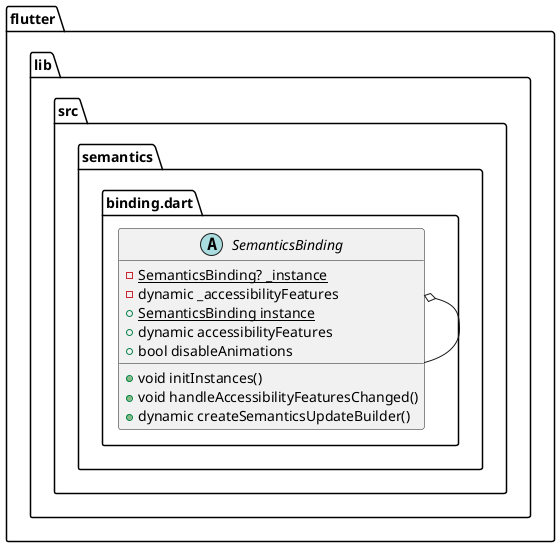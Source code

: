 @startuml
set namespaceSeparator ::

abstract class "flutter::lib::src::semantics::binding.dart::SemanticsBinding" {
  {static} -SemanticsBinding? _instance
  -dynamic _accessibilityFeatures
  {static} +SemanticsBinding instance
  +dynamic accessibilityFeatures
  +bool disableAnimations
  +void initInstances()
  +void handleAccessibilityFeaturesChanged()
  +dynamic createSemanticsUpdateBuilder()
}

"flutter::lib::src::semantics::binding.dart::SemanticsBinding" o-- "flutter::lib::src::semantics::binding.dart::SemanticsBinding"


@enduml